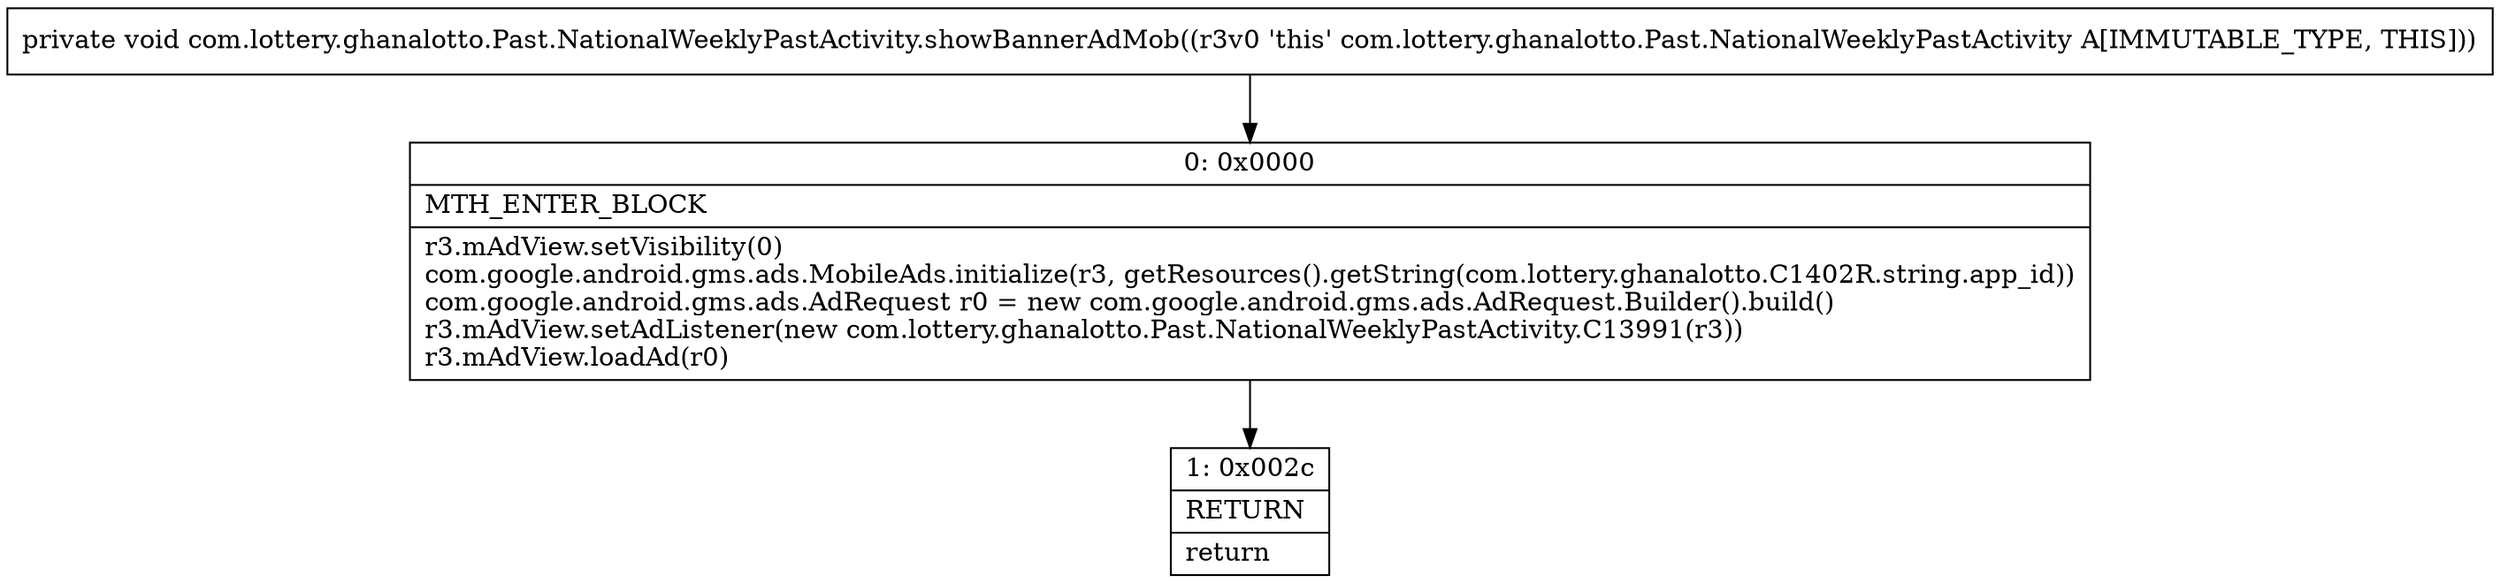 digraph "CFG forcom.lottery.ghanalotto.Past.NationalWeeklyPastActivity.showBannerAdMob()V" {
Node_0 [shape=record,label="{0\:\ 0x0000|MTH_ENTER_BLOCK\l|r3.mAdView.setVisibility(0)\lcom.google.android.gms.ads.MobileAds.initialize(r3, getResources().getString(com.lottery.ghanalotto.C1402R.string.app_id))\lcom.google.android.gms.ads.AdRequest r0 = new com.google.android.gms.ads.AdRequest.Builder().build()\lr3.mAdView.setAdListener(new com.lottery.ghanalotto.Past.NationalWeeklyPastActivity.C13991(r3))\lr3.mAdView.loadAd(r0)\l}"];
Node_1 [shape=record,label="{1\:\ 0x002c|RETURN\l|return\l}"];
MethodNode[shape=record,label="{private void com.lottery.ghanalotto.Past.NationalWeeklyPastActivity.showBannerAdMob((r3v0 'this' com.lottery.ghanalotto.Past.NationalWeeklyPastActivity A[IMMUTABLE_TYPE, THIS])) }"];
MethodNode -> Node_0;
Node_0 -> Node_1;
}

